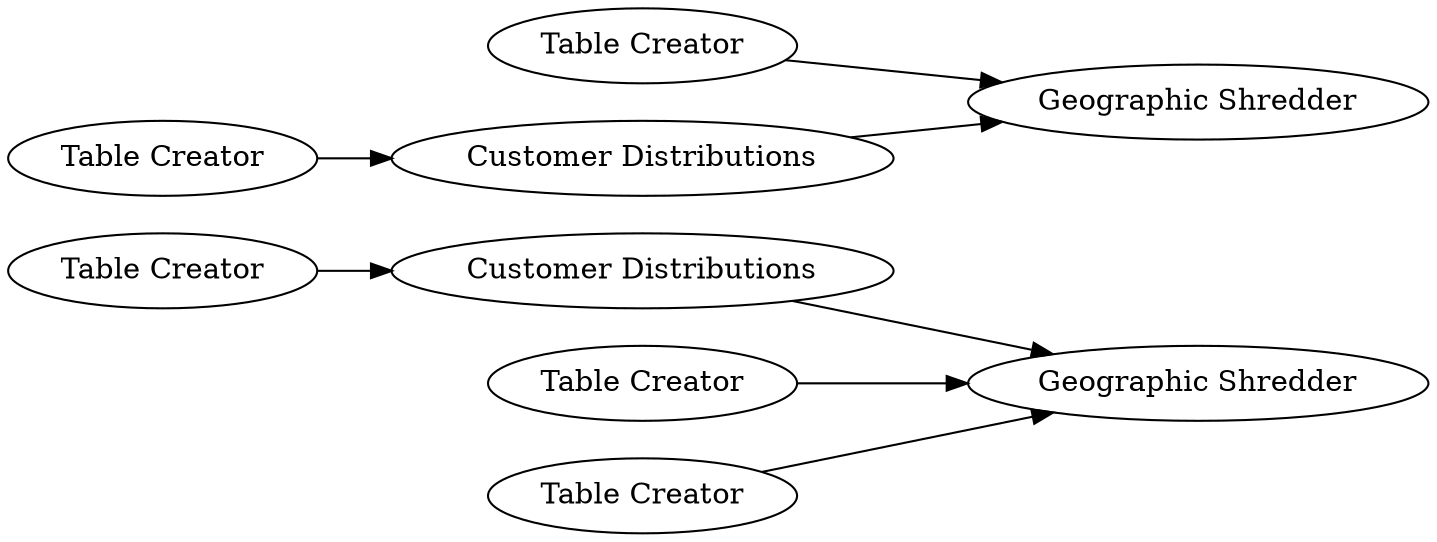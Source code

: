 digraph {
	9 -> 7
	7 -> 8
	4 -> 5
	10 -> 8
	1 -> 2
	2 -> 5
	6 -> 8
	5 [label="Geographic Shredder"]
	1 [label="Table Creator"]
	7 [label="Customer Distributions"]
	9 [label="Table Creator"]
	4 [label="Table Creator"]
	6 [label="Table Creator"]
	8 [label="Geographic Shredder"]
	2 [label="Customer Distributions"]
	10 [label="Table Creator"]
	rankdir=LR
}
